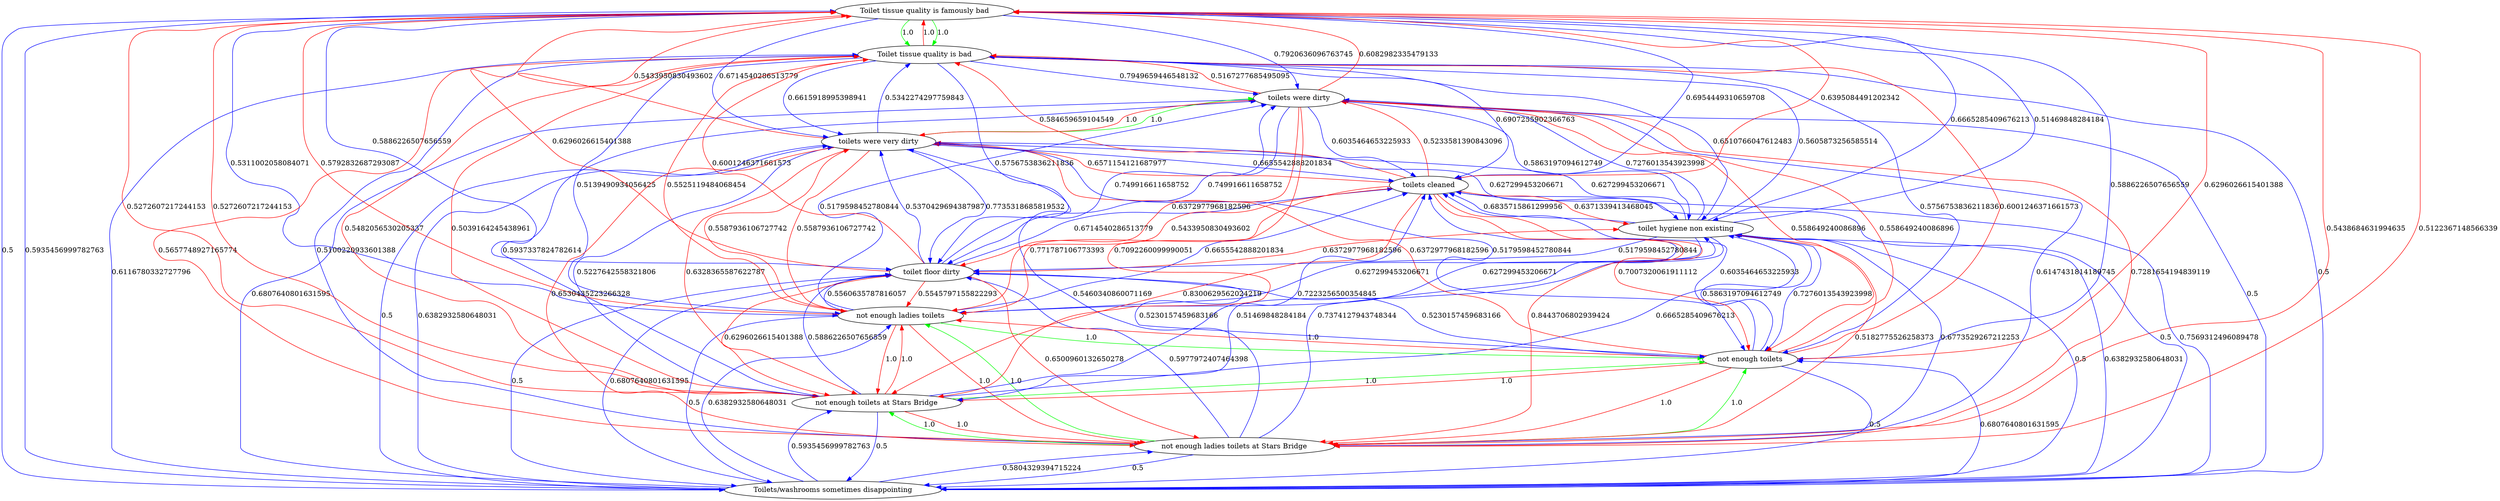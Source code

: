 digraph rawGraph {
"Toilet tissue quality is famously bad";"Toilet tissue quality is bad";"Toilets/washrooms sometimes disappointing";"not enough ladies toilets at Stars Bridge";"not enough toilets at Stars Bridge";"not enough toilets";"not enough ladies toilets";"toilet floor dirty";"toilet hygiene non existing";"toilets cleaned";"toilets were very dirty";"toilets were dirty";"Toilet tissue quality is famously bad" -> "Toilet tissue quality is bad" [label=1.0] [color=green]
"Toilet tissue quality is famously bad" -> "Toilet tissue quality is bad" [label=1.0] [color=green]
"Toilet tissue quality is bad" -> "Toilet tissue quality is famously bad" [label=1.0] [color=red]
"Toilet tissue quality is famously bad" -> "Toilets/washrooms sometimes disappointing" [label=0.5] [color=blue]
"Toilet tissue quality is bad" -> "Toilets/washrooms sometimes disappointing" [label=0.5] [color=blue]
"Toilets/washrooms sometimes disappointing" -> "Toilet tissue quality is famously bad" [label=0.5935456999782763] [color=blue]
"Toilets/washrooms sometimes disappointing" -> "Toilet tissue quality is bad" [label=0.6116780332727796] [color=blue]
"not enough ladies toilets at Stars Bridge" -> "not enough toilets at Stars Bridge" [label=1.0] [color=green]
"not enough toilets at Stars Bridge" -> "not enough toilets" [label=1.0] [color=green]
"not enough ladies toilets at Stars Bridge" -> "not enough ladies toilets" [label=1.0] [color=green]
"not enough ladies toilets" -> "not enough toilets" [label=1.0] [color=green]
"not enough ladies toilets at Stars Bridge" -> "not enough toilets" [label=1.0] [color=green]
"not enough toilets at Stars Bridge" -> "not enough ladies toilets at Stars Bridge" [label=1.0] [color=red]
"not enough toilets at Stars Bridge" -> "not enough ladies toilets" [label=1.0] [color=red]
"not enough toilets" -> "not enough ladies toilets at Stars Bridge" [label=1.0] [color=red]
"not enough toilets" -> "not enough toilets at Stars Bridge" [label=1.0] [color=red]
"not enough toilets" -> "not enough ladies toilets" [label=1.0] [color=red]
"not enough ladies toilets" -> "not enough ladies toilets at Stars Bridge" [label=1.0] [color=red]
"not enough ladies toilets" -> "not enough toilets at Stars Bridge" [label=1.0] [color=red]
"Toilet tissue quality is famously bad" -> "not enough ladies toilets at Stars Bridge" [label=0.5438684631994635] [color=red]
"Toilet tissue quality is famously bad" -> "not enough toilets at Stars Bridge" [label=0.5272607217244153] [color=red]
"Toilet tissue quality is famously bad" -> "not enough toilets" [label=0.5886226507656559] [color=blue]
"Toilet tissue quality is famously bad" -> "not enough ladies toilets" [label=0.5311002058084071] [color=blue]
"Toilet tissue quality is bad" -> "not enough ladies toilets at Stars Bridge" [label=0.5657748927165774] [color=red]
"Toilet tissue quality is bad" -> "not enough toilets at Stars Bridge" [label=0.5482056530205337] [color=red]
"Toilet tissue quality is bad" -> "not enough toilets" [label=0.5756753836211836] [color=blue]
"Toilet tissue quality is bad" -> "not enough ladies toilets" [label=0.5139490934056425] [color=blue]
"Toilets/washrooms sometimes disappointing" -> "not enough ladies toilets at Stars Bridge" [label=0.5804329394715224] [color=blue]
"Toilets/washrooms sometimes disappointing" -> "not enough toilets at Stars Bridge" [label=0.5935456999782763] [color=blue]
"Toilets/washrooms sometimes disappointing" -> "not enough toilets" [label=0.6807640801631595] [color=blue]
"Toilets/washrooms sometimes disappointing" -> "not enough ladies toilets" [label=0.6382932580648031] [color=blue]
"not enough ladies toilets at Stars Bridge" -> "Toilet tissue quality is famously bad" [label=0.5122367148566339] [color=red]
"not enough ladies toilets at Stars Bridge" -> "Toilet tissue quality is bad" [label=0.5100220933601388] [color=blue]
"not enough ladies toilets at Stars Bridge" -> "Toilets/washrooms sometimes disappointing" [label=0.5] [color=blue]
"not enough toilets at Stars Bridge" -> "Toilet tissue quality is famously bad" [label=0.5272607217244153] [color=red]
"not enough toilets at Stars Bridge" -> "Toilet tissue quality is bad" [label=0.5039164245438961] [color=red]
"not enough toilets at Stars Bridge" -> "Toilets/washrooms sometimes disappointing" [label=0.5] [color=blue]
"not enough toilets" -> "Toilet tissue quality is famously bad" [label=0.6296026615401388] [color=red]
"not enough toilets" -> "Toilet tissue quality is bad" [label=0.6001246371661573] [color=red]
"not enough toilets" -> "Toilets/washrooms sometimes disappointing" [label=0.5] [color=blue]
"not enough ladies toilets" -> "Toilet tissue quality is famously bad" [label=0.5792832687293087] [color=red]
"not enough ladies toilets" -> "Toilet tissue quality is bad" [label=0.5525119484068454] [color=red]
"not enough ladies toilets" -> "Toilets/washrooms sometimes disappointing" [label=0.5] [color=blue]
"Toilet tissue quality is famously bad" -> "toilet floor dirty" [label=0.5886226507656559] [color=blue]
"Toilet tissue quality is bad" -> "toilet floor dirty" [label=0.5756753836211836] [color=blue]
"Toilets/washrooms sometimes disappointing" -> "toilet floor dirty" [label=0.6807640801631595] [color=blue]
"not enough ladies toilets at Stars Bridge" -> "toilet floor dirty" [label=0.5977972407464398] [color=blue]
"not enough toilets at Stars Bridge" -> "toilet floor dirty" [label=0.5886226507656559] [color=blue]
"not enough toilets" -> "toilet floor dirty" [label=0.5230157459683166] [color=blue]
"not enough ladies toilets" -> "toilet floor dirty" [label=0.5560635787816057] [color=blue]
"toilet floor dirty" -> "Toilet tissue quality is famously bad" [label=0.6296026615401388] [color=red]
"toilet floor dirty" -> "Toilet tissue quality is bad" [label=0.6001246371661573] [color=red]
"toilet floor dirty" -> "Toilets/washrooms sometimes disappointing" [label=0.5] [color=blue]
"toilet floor dirty" -> "not enough ladies toilets at Stars Bridge" [label=0.6500960132650278] [color=red]
"toilet floor dirty" -> "not enough toilets at Stars Bridge" [label=0.6296026615401388] [color=red]
"toilet floor dirty" -> "not enough toilets" [label=0.5230157459683166] [color=blue]
"toilet floor dirty" -> "not enough ladies toilets" [label=0.5545797155822293] [color=red]
"Toilet tissue quality is famously bad" -> "toilet hygiene non existing" [label=0.6665285409676213] [color=blue]
"Toilet tissue quality is bad" -> "toilet hygiene non existing" [label=0.6510766047612483] [color=blue]
"Toilets/washrooms sometimes disappointing" -> "toilet hygiene non existing" [label=0.6382932580648031] [color=blue]
"not enough ladies toilets at Stars Bridge" -> "toilet hygiene non existing" [label=0.6773529267212253] [color=blue]
"not enough toilets at Stars Bridge" -> "toilet hygiene non existing" [label=0.6665285409676213] [color=blue]
"not enough toilets" -> "toilet hygiene non existing" [label=0.5863197094612749] [color=blue]
"not enough ladies toilets" -> "toilet hygiene non existing" [label=0.627299453206671] [color=blue]
"toilet floor dirty" -> "toilet hygiene non existing" [label=0.6372977968182596] [color=red]
"toilet hygiene non existing" -> "Toilet tissue quality is famously bad" [label=0.51469848284184] [color=blue]
"toilet hygiene non existing" -> "Toilet tissue quality is bad" [label=0.5605873256585514] [color=blue]
"toilet hygiene non existing" -> "Toilets/washrooms sometimes disappointing" [label=0.5] [color=blue]
"toilet hygiene non existing" -> "not enough ladies toilets at Stars Bridge" [label=0.5182775526258373] [color=red]
"toilet hygiene non existing" -> "not enough toilets at Stars Bridge" [label=0.51469848284184] [color=blue]
"toilet hygiene non existing" -> "not enough toilets" [label=0.7276013543923998] [color=blue]
"toilet hygiene non existing" -> "not enough ladies toilets" [label=0.627299453206671] [color=blue]
"toilet hygiene non existing" -> "toilet floor dirty" [label=0.5179598452780844] [color=blue]
"Toilet tissue quality is famously bad" -> "toilets cleaned" [label=0.6954449310659708] [color=blue]
"Toilet tissue quality is bad" -> "toilets cleaned" [label=0.6907255902366763] [color=blue]
"Toilets/washrooms sometimes disappointing" -> "toilets cleaned" [label=0.7569312496089478] [color=blue]
"not enough ladies toilets at Stars Bridge" -> "toilets cleaned" [label=0.7374127943748344] [color=blue]
"not enough toilets at Stars Bridge" -> "toilets cleaned" [label=0.7223256500354845] [color=blue]
"not enough toilets" -> "toilets cleaned" [label=0.6035464653225933] [color=blue]
"not enough ladies toilets" -> "toilets cleaned" [label=0.6655542888201834] [color=blue]
"toilet floor dirty" -> "toilets cleaned" [label=0.6714540286513779] [color=blue]
"toilet hygiene non existing" -> "toilets cleaned" [label=0.6835715861299956] [color=blue]
"toilets cleaned" -> "Toilet tissue quality is famously bad" [label=0.6395084491202342] [color=red]
"toilets cleaned" -> "Toilet tissue quality is bad" [label=0.584659659104549] [color=red]
"toilets cleaned" -> "Toilets/washrooms sometimes disappointing" [label=0.5] [color=blue]
"toilets cleaned" -> "not enough ladies toilets at Stars Bridge" [label=0.8443706802939424] [color=red]
"toilets cleaned" -> "not enough toilets at Stars Bridge" [label=0.8300629562024219] [color=red]
"toilets cleaned" -> "not enough toilets" [label=0.7007320061911112] [color=red]
"toilets cleaned" -> "not enough ladies toilets" [label=0.771787106773393] [color=red]
"toilets cleaned" -> "toilet floor dirty" [label=0.5433950830493602] [color=red]
"toilets cleaned" -> "toilet hygiene non existing" [label=0.6371339413468045] [color=red]
"toilets were very dirty" -> "toilets were dirty" [label=1.0] [color=green]
"toilets were dirty" -> "toilets were very dirty" [label=1.0] [color=red]
"Toilet tissue quality is famously bad" -> "toilets were very dirty" [label=0.6714540286513779] [color=blue]
"Toilet tissue quality is famously bad" -> "toilets were dirty" [label=0.7920636096763745] [color=blue]
"Toilet tissue quality is bad" -> "toilets were very dirty" [label=0.6615918995398941] [color=blue]
"Toilet tissue quality is bad" -> "toilets were dirty" [label=0.7949659446548132] [color=blue]
"Toilets/washrooms sometimes disappointing" -> "toilets were very dirty" [label=0.6382932580648031] [color=blue]
"Toilets/washrooms sometimes disappointing" -> "toilets were dirty" [label=0.6807640801631595] [color=blue]
"not enough ladies toilets at Stars Bridge" -> "toilets were very dirty" [label=0.5460340860071169] [color=blue]
"not enough ladies toilets at Stars Bridge" -> "toilets were dirty" [label=0.6147431814189745] [color=blue]
"not enough toilets at Stars Bridge" -> "toilets were very dirty" [label=0.5227642558321806] [color=blue]
"not enough toilets at Stars Bridge" -> "toilets were dirty" [label=0.5937337824782614] [color=blue]
"not enough toilets" -> "toilets were very dirty" [label=0.6372977968182596] [color=red]
"not enough toilets" -> "toilets were dirty" [label=0.558649240086896] [color=red]
"not enough ladies toilets" -> "toilets were very dirty" [label=0.5587936106727742] [color=red]
"not enough ladies toilets" -> "toilets were dirty" [label=0.5179598452780844] [color=blue]
"toilet floor dirty" -> "toilets were very dirty" [label=0.5370429694387987] [color=blue]
"toilet floor dirty" -> "toilets were dirty" [label=0.749916611658752] [color=blue]
"toilet hygiene non existing" -> "toilets were very dirty" [label=0.627299453206671] [color=blue]
"toilet hygiene non existing" -> "toilets were dirty" [label=0.7276013543923998] [color=blue]
"toilets cleaned" -> "toilets were very dirty" [label=0.6571154121687977] [color=red]
"toilets cleaned" -> "toilets were dirty" [label=0.5233581390843096] [color=red]
"toilets were very dirty" -> "Toilet tissue quality is famously bad" [label=0.5433950830493602] [color=red]
"toilets were very dirty" -> "Toilet tissue quality is bad" [label=0.5342274297759843] [color=blue]
"toilets were very dirty" -> "Toilets/washrooms sometimes disappointing" [label=0.5] [color=blue]
"toilets were very dirty" -> "not enough ladies toilets at Stars Bridge" [label=0.6530435223266328] [color=red]
"toilets were very dirty" -> "not enough toilets at Stars Bridge" [label=0.6328365587622787] [color=red]
"toilets were very dirty" -> "not enough toilets" [label=0.5179598452780844] [color=blue]
"toilets were very dirty" -> "not enough ladies toilets" [label=0.5587936106727742] [color=red]
"toilets were very dirty" -> "toilet floor dirty" [label=0.7735318685819532] [color=blue]
"toilets were very dirty" -> "toilet hygiene non existing" [label=0.627299453206671] [color=blue]
"toilets were very dirty" -> "toilets cleaned" [label=0.6655542888201834] [color=blue]
"toilets were dirty" -> "Toilet tissue quality is famously bad" [label=0.6082982335479133] [color=red]
"toilets were dirty" -> "Toilet tissue quality is bad" [label=0.5167277685495095] [color=red]
"toilets were dirty" -> "Toilets/washrooms sometimes disappointing" [label=0.5] [color=blue]
"toilets were dirty" -> "not enough ladies toilets at Stars Bridge" [label=0.7281654194839119] [color=red]
"toilets were dirty" -> "not enough toilets at Stars Bridge" [label=0.7092260099990051] [color=red]
"toilets were dirty" -> "not enough toilets" [label=0.558649240086896] [color=red]
"toilets were dirty" -> "not enough ladies toilets" [label=0.6372977968182596] [color=red]
"toilets were dirty" -> "toilet floor dirty" [label=0.749916611658752] [color=blue]
"toilets were dirty" -> "toilet hygiene non existing" [label=0.5863197094612749] [color=blue]
"toilets were dirty" -> "toilets cleaned" [label=0.6035464653225933] [color=blue]
}